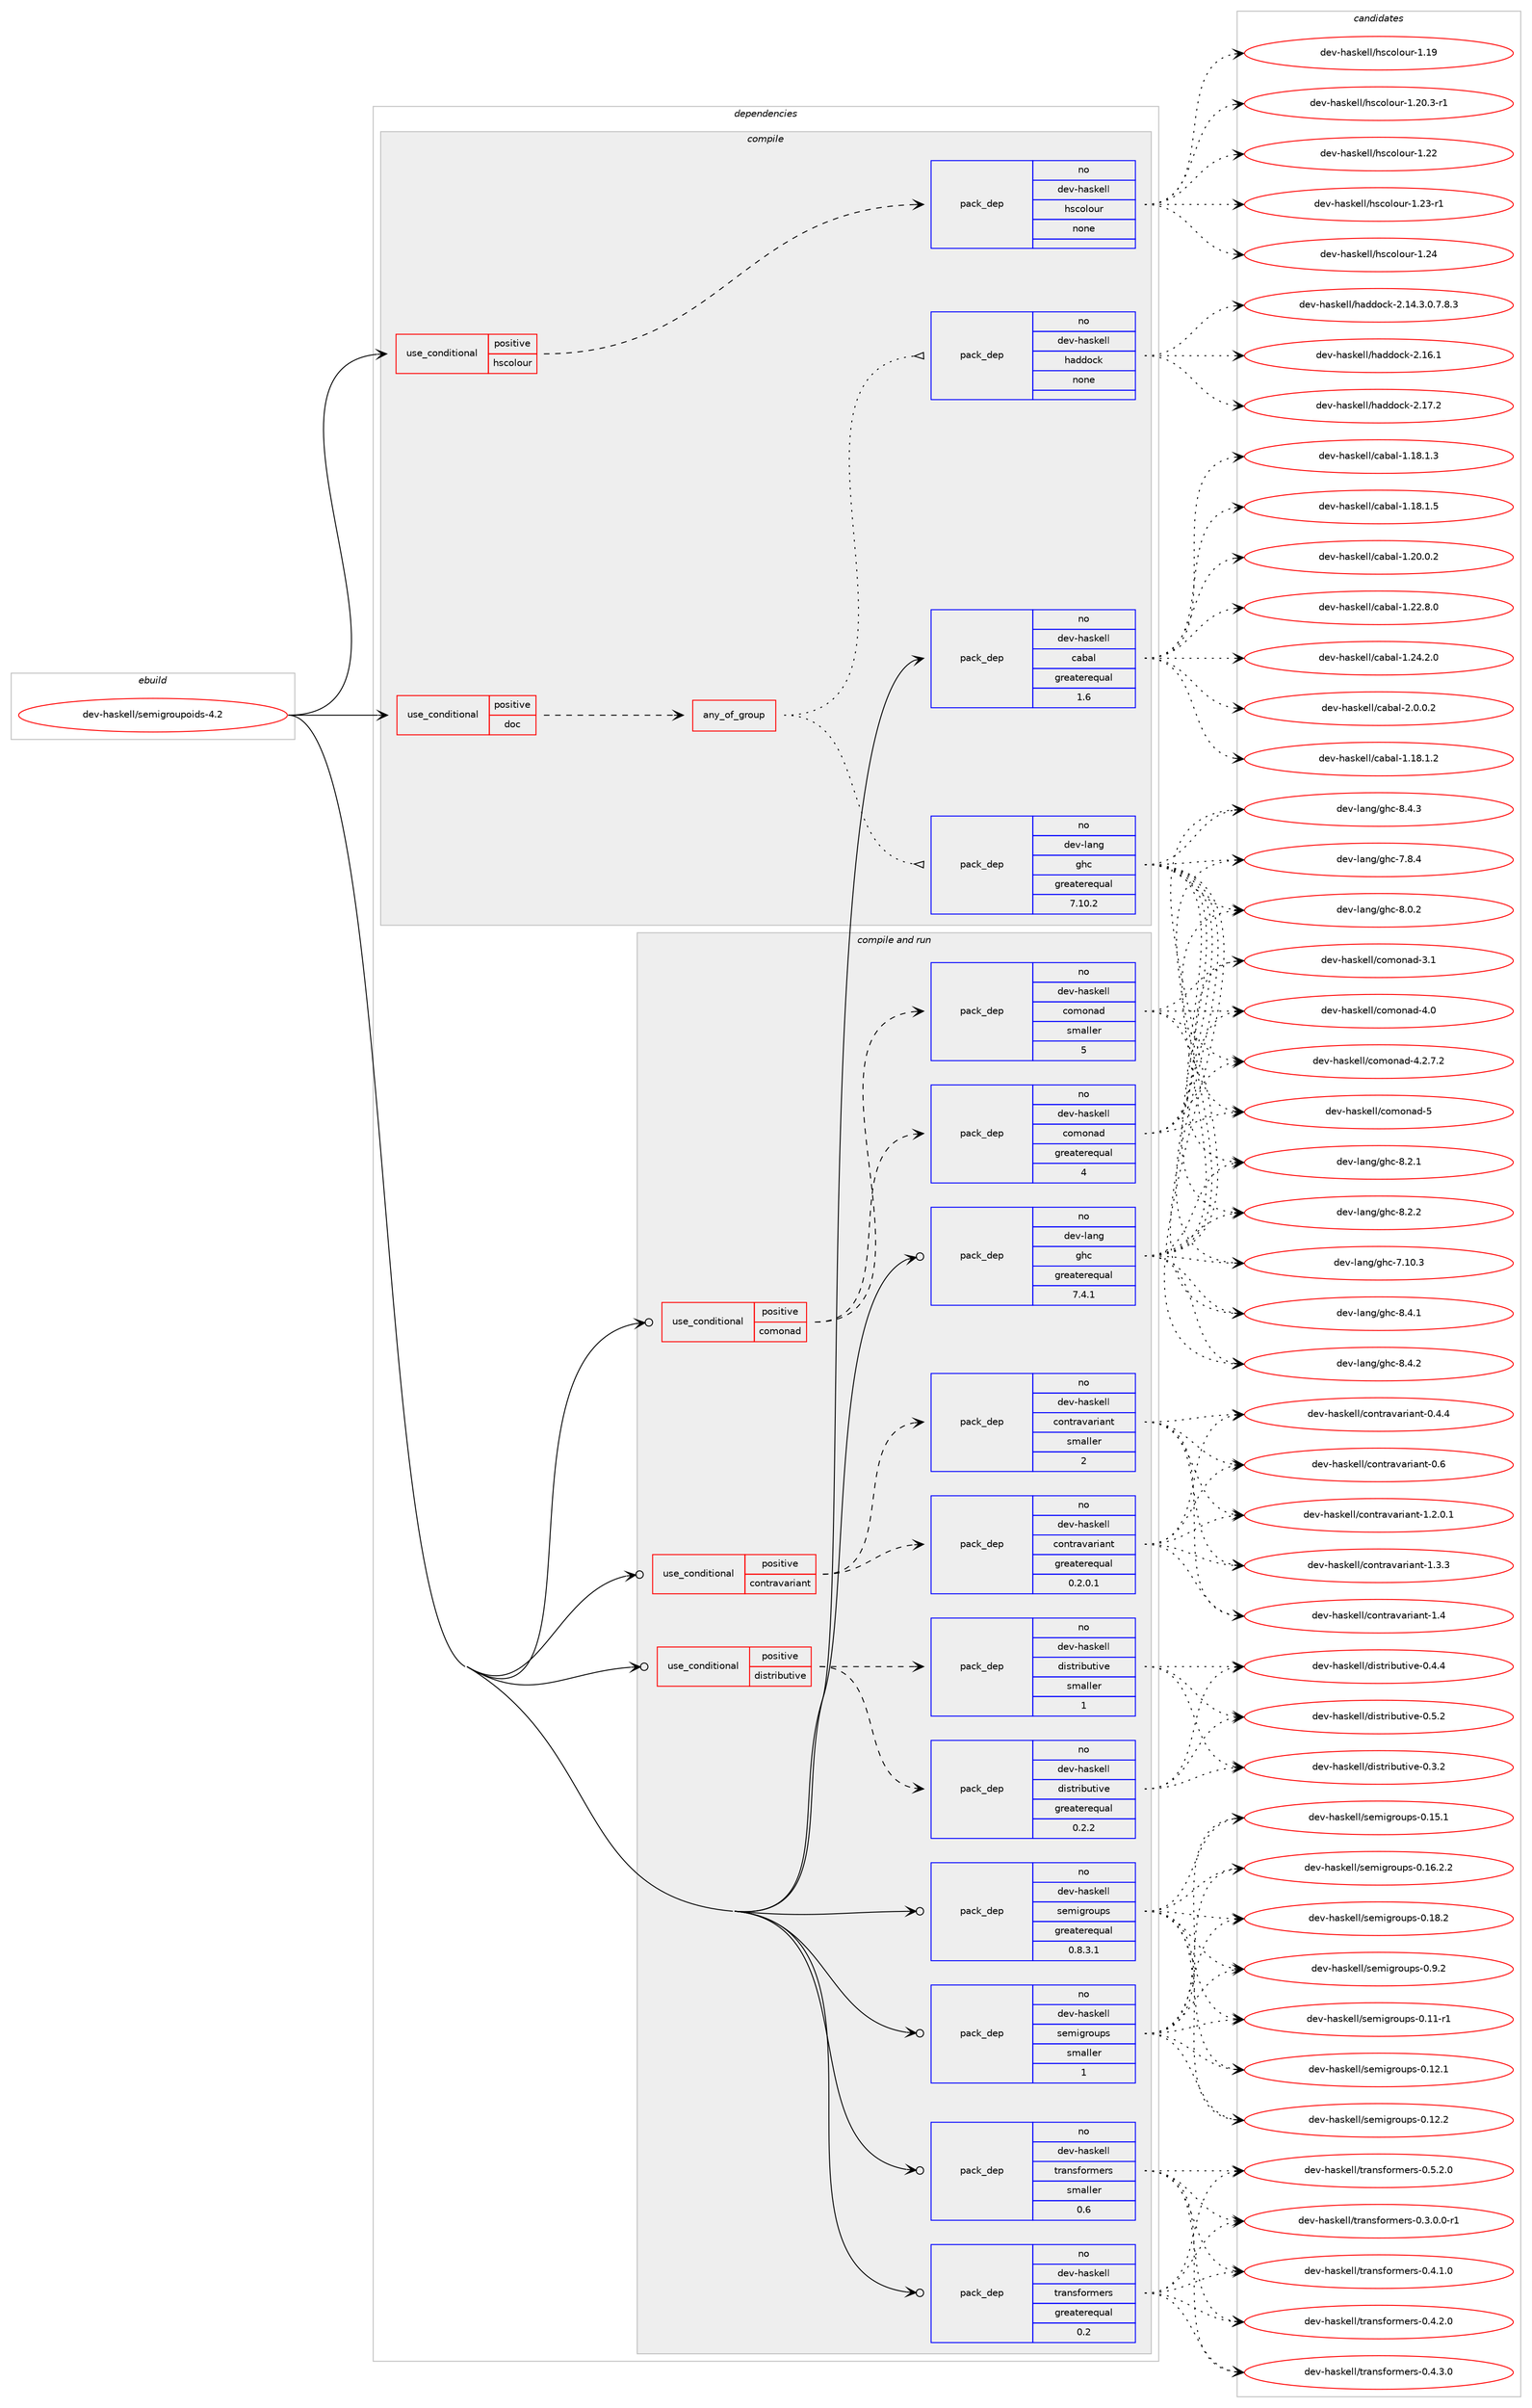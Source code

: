 digraph prolog {

# *************
# Graph options
# *************

newrank=true;
concentrate=true;
compound=true;
graph [rankdir=LR,fontname=Helvetica,fontsize=10,ranksep=1.5];#, ranksep=2.5, nodesep=0.2];
edge  [arrowhead=vee];
node  [fontname=Helvetica,fontsize=10];

# **********
# The ebuild
# **********

subgraph cluster_leftcol {
color=gray;
rank=same;
label=<<i>ebuild</i>>;
id [label="dev-haskell/semigroupoids-4.2", color=red, width=4, href="../dev-haskell/semigroupoids-4.2.svg"];
}

# ****************
# The dependencies
# ****************

subgraph cluster_midcol {
color=gray;
label=<<i>dependencies</i>>;
subgraph cluster_compile {
fillcolor="#eeeeee";
style=filled;
label=<<i>compile</i>>;
subgraph cond361302 {
dependency1343152 [label=<<TABLE BORDER="0" CELLBORDER="1" CELLSPACING="0" CELLPADDING="4"><TR><TD ROWSPAN="3" CELLPADDING="10">use_conditional</TD></TR><TR><TD>positive</TD></TR><TR><TD>doc</TD></TR></TABLE>>, shape=none, color=red];
subgraph any21494 {
dependency1343153 [label=<<TABLE BORDER="0" CELLBORDER="1" CELLSPACING="0" CELLPADDING="4"><TR><TD CELLPADDING="10">any_of_group</TD></TR></TABLE>>, shape=none, color=red];subgraph pack959804 {
dependency1343154 [label=<<TABLE BORDER="0" CELLBORDER="1" CELLSPACING="0" CELLPADDING="4" WIDTH="220"><TR><TD ROWSPAN="6" CELLPADDING="30">pack_dep</TD></TR><TR><TD WIDTH="110">no</TD></TR><TR><TD>dev-haskell</TD></TR><TR><TD>haddock</TD></TR><TR><TD>none</TD></TR><TR><TD></TD></TR></TABLE>>, shape=none, color=blue];
}
dependency1343153:e -> dependency1343154:w [weight=20,style="dotted",arrowhead="oinv"];
subgraph pack959805 {
dependency1343155 [label=<<TABLE BORDER="0" CELLBORDER="1" CELLSPACING="0" CELLPADDING="4" WIDTH="220"><TR><TD ROWSPAN="6" CELLPADDING="30">pack_dep</TD></TR><TR><TD WIDTH="110">no</TD></TR><TR><TD>dev-lang</TD></TR><TR><TD>ghc</TD></TR><TR><TD>greaterequal</TD></TR><TR><TD>7.10.2</TD></TR></TABLE>>, shape=none, color=blue];
}
dependency1343153:e -> dependency1343155:w [weight=20,style="dotted",arrowhead="oinv"];
}
dependency1343152:e -> dependency1343153:w [weight=20,style="dashed",arrowhead="vee"];
}
id:e -> dependency1343152:w [weight=20,style="solid",arrowhead="vee"];
subgraph cond361303 {
dependency1343156 [label=<<TABLE BORDER="0" CELLBORDER="1" CELLSPACING="0" CELLPADDING="4"><TR><TD ROWSPAN="3" CELLPADDING="10">use_conditional</TD></TR><TR><TD>positive</TD></TR><TR><TD>hscolour</TD></TR></TABLE>>, shape=none, color=red];
subgraph pack959806 {
dependency1343157 [label=<<TABLE BORDER="0" CELLBORDER="1" CELLSPACING="0" CELLPADDING="4" WIDTH="220"><TR><TD ROWSPAN="6" CELLPADDING="30">pack_dep</TD></TR><TR><TD WIDTH="110">no</TD></TR><TR><TD>dev-haskell</TD></TR><TR><TD>hscolour</TD></TR><TR><TD>none</TD></TR><TR><TD></TD></TR></TABLE>>, shape=none, color=blue];
}
dependency1343156:e -> dependency1343157:w [weight=20,style="dashed",arrowhead="vee"];
}
id:e -> dependency1343156:w [weight=20,style="solid",arrowhead="vee"];
subgraph pack959807 {
dependency1343158 [label=<<TABLE BORDER="0" CELLBORDER="1" CELLSPACING="0" CELLPADDING="4" WIDTH="220"><TR><TD ROWSPAN="6" CELLPADDING="30">pack_dep</TD></TR><TR><TD WIDTH="110">no</TD></TR><TR><TD>dev-haskell</TD></TR><TR><TD>cabal</TD></TR><TR><TD>greaterequal</TD></TR><TR><TD>1.6</TD></TR></TABLE>>, shape=none, color=blue];
}
id:e -> dependency1343158:w [weight=20,style="solid",arrowhead="vee"];
}
subgraph cluster_compileandrun {
fillcolor="#eeeeee";
style=filled;
label=<<i>compile and run</i>>;
subgraph cond361304 {
dependency1343159 [label=<<TABLE BORDER="0" CELLBORDER="1" CELLSPACING="0" CELLPADDING="4"><TR><TD ROWSPAN="3" CELLPADDING="10">use_conditional</TD></TR><TR><TD>positive</TD></TR><TR><TD>comonad</TD></TR></TABLE>>, shape=none, color=red];
subgraph pack959808 {
dependency1343160 [label=<<TABLE BORDER="0" CELLBORDER="1" CELLSPACING="0" CELLPADDING="4" WIDTH="220"><TR><TD ROWSPAN="6" CELLPADDING="30">pack_dep</TD></TR><TR><TD WIDTH="110">no</TD></TR><TR><TD>dev-haskell</TD></TR><TR><TD>comonad</TD></TR><TR><TD>greaterequal</TD></TR><TR><TD>4</TD></TR></TABLE>>, shape=none, color=blue];
}
dependency1343159:e -> dependency1343160:w [weight=20,style="dashed",arrowhead="vee"];
subgraph pack959809 {
dependency1343161 [label=<<TABLE BORDER="0" CELLBORDER="1" CELLSPACING="0" CELLPADDING="4" WIDTH="220"><TR><TD ROWSPAN="6" CELLPADDING="30">pack_dep</TD></TR><TR><TD WIDTH="110">no</TD></TR><TR><TD>dev-haskell</TD></TR><TR><TD>comonad</TD></TR><TR><TD>smaller</TD></TR><TR><TD>5</TD></TR></TABLE>>, shape=none, color=blue];
}
dependency1343159:e -> dependency1343161:w [weight=20,style="dashed",arrowhead="vee"];
}
id:e -> dependency1343159:w [weight=20,style="solid",arrowhead="odotvee"];
subgraph cond361305 {
dependency1343162 [label=<<TABLE BORDER="0" CELLBORDER="1" CELLSPACING="0" CELLPADDING="4"><TR><TD ROWSPAN="3" CELLPADDING="10">use_conditional</TD></TR><TR><TD>positive</TD></TR><TR><TD>contravariant</TD></TR></TABLE>>, shape=none, color=red];
subgraph pack959810 {
dependency1343163 [label=<<TABLE BORDER="0" CELLBORDER="1" CELLSPACING="0" CELLPADDING="4" WIDTH="220"><TR><TD ROWSPAN="6" CELLPADDING="30">pack_dep</TD></TR><TR><TD WIDTH="110">no</TD></TR><TR><TD>dev-haskell</TD></TR><TR><TD>contravariant</TD></TR><TR><TD>greaterequal</TD></TR><TR><TD>0.2.0.1</TD></TR></TABLE>>, shape=none, color=blue];
}
dependency1343162:e -> dependency1343163:w [weight=20,style="dashed",arrowhead="vee"];
subgraph pack959811 {
dependency1343164 [label=<<TABLE BORDER="0" CELLBORDER="1" CELLSPACING="0" CELLPADDING="4" WIDTH="220"><TR><TD ROWSPAN="6" CELLPADDING="30">pack_dep</TD></TR><TR><TD WIDTH="110">no</TD></TR><TR><TD>dev-haskell</TD></TR><TR><TD>contravariant</TD></TR><TR><TD>smaller</TD></TR><TR><TD>2</TD></TR></TABLE>>, shape=none, color=blue];
}
dependency1343162:e -> dependency1343164:w [weight=20,style="dashed",arrowhead="vee"];
}
id:e -> dependency1343162:w [weight=20,style="solid",arrowhead="odotvee"];
subgraph cond361306 {
dependency1343165 [label=<<TABLE BORDER="0" CELLBORDER="1" CELLSPACING="0" CELLPADDING="4"><TR><TD ROWSPAN="3" CELLPADDING="10">use_conditional</TD></TR><TR><TD>positive</TD></TR><TR><TD>distributive</TD></TR></TABLE>>, shape=none, color=red];
subgraph pack959812 {
dependency1343166 [label=<<TABLE BORDER="0" CELLBORDER="1" CELLSPACING="0" CELLPADDING="4" WIDTH="220"><TR><TD ROWSPAN="6" CELLPADDING="30">pack_dep</TD></TR><TR><TD WIDTH="110">no</TD></TR><TR><TD>dev-haskell</TD></TR><TR><TD>distributive</TD></TR><TR><TD>greaterequal</TD></TR><TR><TD>0.2.2</TD></TR></TABLE>>, shape=none, color=blue];
}
dependency1343165:e -> dependency1343166:w [weight=20,style="dashed",arrowhead="vee"];
subgraph pack959813 {
dependency1343167 [label=<<TABLE BORDER="0" CELLBORDER="1" CELLSPACING="0" CELLPADDING="4" WIDTH="220"><TR><TD ROWSPAN="6" CELLPADDING="30">pack_dep</TD></TR><TR><TD WIDTH="110">no</TD></TR><TR><TD>dev-haskell</TD></TR><TR><TD>distributive</TD></TR><TR><TD>smaller</TD></TR><TR><TD>1</TD></TR></TABLE>>, shape=none, color=blue];
}
dependency1343165:e -> dependency1343167:w [weight=20,style="dashed",arrowhead="vee"];
}
id:e -> dependency1343165:w [weight=20,style="solid",arrowhead="odotvee"];
subgraph pack959814 {
dependency1343168 [label=<<TABLE BORDER="0" CELLBORDER="1" CELLSPACING="0" CELLPADDING="4" WIDTH="220"><TR><TD ROWSPAN="6" CELLPADDING="30">pack_dep</TD></TR><TR><TD WIDTH="110">no</TD></TR><TR><TD>dev-haskell</TD></TR><TR><TD>semigroups</TD></TR><TR><TD>greaterequal</TD></TR><TR><TD>0.8.3.1</TD></TR></TABLE>>, shape=none, color=blue];
}
id:e -> dependency1343168:w [weight=20,style="solid",arrowhead="odotvee"];
subgraph pack959815 {
dependency1343169 [label=<<TABLE BORDER="0" CELLBORDER="1" CELLSPACING="0" CELLPADDING="4" WIDTH="220"><TR><TD ROWSPAN="6" CELLPADDING="30">pack_dep</TD></TR><TR><TD WIDTH="110">no</TD></TR><TR><TD>dev-haskell</TD></TR><TR><TD>semigroups</TD></TR><TR><TD>smaller</TD></TR><TR><TD>1</TD></TR></TABLE>>, shape=none, color=blue];
}
id:e -> dependency1343169:w [weight=20,style="solid",arrowhead="odotvee"];
subgraph pack959816 {
dependency1343170 [label=<<TABLE BORDER="0" CELLBORDER="1" CELLSPACING="0" CELLPADDING="4" WIDTH="220"><TR><TD ROWSPAN="6" CELLPADDING="30">pack_dep</TD></TR><TR><TD WIDTH="110">no</TD></TR><TR><TD>dev-haskell</TD></TR><TR><TD>transformers</TD></TR><TR><TD>greaterequal</TD></TR><TR><TD>0.2</TD></TR></TABLE>>, shape=none, color=blue];
}
id:e -> dependency1343170:w [weight=20,style="solid",arrowhead="odotvee"];
subgraph pack959817 {
dependency1343171 [label=<<TABLE BORDER="0" CELLBORDER="1" CELLSPACING="0" CELLPADDING="4" WIDTH="220"><TR><TD ROWSPAN="6" CELLPADDING="30">pack_dep</TD></TR><TR><TD WIDTH="110">no</TD></TR><TR><TD>dev-haskell</TD></TR><TR><TD>transformers</TD></TR><TR><TD>smaller</TD></TR><TR><TD>0.6</TD></TR></TABLE>>, shape=none, color=blue];
}
id:e -> dependency1343171:w [weight=20,style="solid",arrowhead="odotvee"];
subgraph pack959818 {
dependency1343172 [label=<<TABLE BORDER="0" CELLBORDER="1" CELLSPACING="0" CELLPADDING="4" WIDTH="220"><TR><TD ROWSPAN="6" CELLPADDING="30">pack_dep</TD></TR><TR><TD WIDTH="110">no</TD></TR><TR><TD>dev-lang</TD></TR><TR><TD>ghc</TD></TR><TR><TD>greaterequal</TD></TR><TR><TD>7.4.1</TD></TR></TABLE>>, shape=none, color=blue];
}
id:e -> dependency1343172:w [weight=20,style="solid",arrowhead="odotvee"];
}
subgraph cluster_run {
fillcolor="#eeeeee";
style=filled;
label=<<i>run</i>>;
}
}

# **************
# The candidates
# **************

subgraph cluster_choices {
rank=same;
color=gray;
label=<<i>candidates</i>>;

subgraph choice959804 {
color=black;
nodesep=1;
choice1001011184510497115107101108108471049710010011199107455046495246514648465546564651 [label="dev-haskell/haddock-2.14.3.0.7.8.3", color=red, width=4,href="../dev-haskell/haddock-2.14.3.0.7.8.3.svg"];
choice100101118451049711510710110810847104971001001119910745504649544649 [label="dev-haskell/haddock-2.16.1", color=red, width=4,href="../dev-haskell/haddock-2.16.1.svg"];
choice100101118451049711510710110810847104971001001119910745504649554650 [label="dev-haskell/haddock-2.17.2", color=red, width=4,href="../dev-haskell/haddock-2.17.2.svg"];
dependency1343154:e -> choice1001011184510497115107101108108471049710010011199107455046495246514648465546564651:w [style=dotted,weight="100"];
dependency1343154:e -> choice100101118451049711510710110810847104971001001119910745504649544649:w [style=dotted,weight="100"];
dependency1343154:e -> choice100101118451049711510710110810847104971001001119910745504649554650:w [style=dotted,weight="100"];
}
subgraph choice959805 {
color=black;
nodesep=1;
choice1001011184510897110103471031049945554649484651 [label="dev-lang/ghc-7.10.3", color=red, width=4,href="../dev-lang/ghc-7.10.3.svg"];
choice10010111845108971101034710310499455546564652 [label="dev-lang/ghc-7.8.4", color=red, width=4,href="../dev-lang/ghc-7.8.4.svg"];
choice10010111845108971101034710310499455646484650 [label="dev-lang/ghc-8.0.2", color=red, width=4,href="../dev-lang/ghc-8.0.2.svg"];
choice10010111845108971101034710310499455646504649 [label="dev-lang/ghc-8.2.1", color=red, width=4,href="../dev-lang/ghc-8.2.1.svg"];
choice10010111845108971101034710310499455646504650 [label="dev-lang/ghc-8.2.2", color=red, width=4,href="../dev-lang/ghc-8.2.2.svg"];
choice10010111845108971101034710310499455646524649 [label="dev-lang/ghc-8.4.1", color=red, width=4,href="../dev-lang/ghc-8.4.1.svg"];
choice10010111845108971101034710310499455646524650 [label="dev-lang/ghc-8.4.2", color=red, width=4,href="../dev-lang/ghc-8.4.2.svg"];
choice10010111845108971101034710310499455646524651 [label="dev-lang/ghc-8.4.3", color=red, width=4,href="../dev-lang/ghc-8.4.3.svg"];
dependency1343155:e -> choice1001011184510897110103471031049945554649484651:w [style=dotted,weight="100"];
dependency1343155:e -> choice10010111845108971101034710310499455546564652:w [style=dotted,weight="100"];
dependency1343155:e -> choice10010111845108971101034710310499455646484650:w [style=dotted,weight="100"];
dependency1343155:e -> choice10010111845108971101034710310499455646504649:w [style=dotted,weight="100"];
dependency1343155:e -> choice10010111845108971101034710310499455646504650:w [style=dotted,weight="100"];
dependency1343155:e -> choice10010111845108971101034710310499455646524649:w [style=dotted,weight="100"];
dependency1343155:e -> choice10010111845108971101034710310499455646524650:w [style=dotted,weight="100"];
dependency1343155:e -> choice10010111845108971101034710310499455646524651:w [style=dotted,weight="100"];
}
subgraph choice959806 {
color=black;
nodesep=1;
choice100101118451049711510710110810847104115991111081111171144549464957 [label="dev-haskell/hscolour-1.19", color=red, width=4,href="../dev-haskell/hscolour-1.19.svg"];
choice10010111845104971151071011081084710411599111108111117114454946504846514511449 [label="dev-haskell/hscolour-1.20.3-r1", color=red, width=4,href="../dev-haskell/hscolour-1.20.3-r1.svg"];
choice100101118451049711510710110810847104115991111081111171144549465050 [label="dev-haskell/hscolour-1.22", color=red, width=4,href="../dev-haskell/hscolour-1.22.svg"];
choice1001011184510497115107101108108471041159911110811111711445494650514511449 [label="dev-haskell/hscolour-1.23-r1", color=red, width=4,href="../dev-haskell/hscolour-1.23-r1.svg"];
choice100101118451049711510710110810847104115991111081111171144549465052 [label="dev-haskell/hscolour-1.24", color=red, width=4,href="../dev-haskell/hscolour-1.24.svg"];
dependency1343157:e -> choice100101118451049711510710110810847104115991111081111171144549464957:w [style=dotted,weight="100"];
dependency1343157:e -> choice10010111845104971151071011081084710411599111108111117114454946504846514511449:w [style=dotted,weight="100"];
dependency1343157:e -> choice100101118451049711510710110810847104115991111081111171144549465050:w [style=dotted,weight="100"];
dependency1343157:e -> choice1001011184510497115107101108108471041159911110811111711445494650514511449:w [style=dotted,weight="100"];
dependency1343157:e -> choice100101118451049711510710110810847104115991111081111171144549465052:w [style=dotted,weight="100"];
}
subgraph choice959807 {
color=black;
nodesep=1;
choice10010111845104971151071011081084799979897108454946495646494650 [label="dev-haskell/cabal-1.18.1.2", color=red, width=4,href="../dev-haskell/cabal-1.18.1.2.svg"];
choice10010111845104971151071011081084799979897108454946495646494651 [label="dev-haskell/cabal-1.18.1.3", color=red, width=4,href="../dev-haskell/cabal-1.18.1.3.svg"];
choice10010111845104971151071011081084799979897108454946495646494653 [label="dev-haskell/cabal-1.18.1.5", color=red, width=4,href="../dev-haskell/cabal-1.18.1.5.svg"];
choice10010111845104971151071011081084799979897108454946504846484650 [label="dev-haskell/cabal-1.20.0.2", color=red, width=4,href="../dev-haskell/cabal-1.20.0.2.svg"];
choice10010111845104971151071011081084799979897108454946505046564648 [label="dev-haskell/cabal-1.22.8.0", color=red, width=4,href="../dev-haskell/cabal-1.22.8.0.svg"];
choice10010111845104971151071011081084799979897108454946505246504648 [label="dev-haskell/cabal-1.24.2.0", color=red, width=4,href="../dev-haskell/cabal-1.24.2.0.svg"];
choice100101118451049711510710110810847999798971084550464846484650 [label="dev-haskell/cabal-2.0.0.2", color=red, width=4,href="../dev-haskell/cabal-2.0.0.2.svg"];
dependency1343158:e -> choice10010111845104971151071011081084799979897108454946495646494650:w [style=dotted,weight="100"];
dependency1343158:e -> choice10010111845104971151071011081084799979897108454946495646494651:w [style=dotted,weight="100"];
dependency1343158:e -> choice10010111845104971151071011081084799979897108454946495646494653:w [style=dotted,weight="100"];
dependency1343158:e -> choice10010111845104971151071011081084799979897108454946504846484650:w [style=dotted,weight="100"];
dependency1343158:e -> choice10010111845104971151071011081084799979897108454946505046564648:w [style=dotted,weight="100"];
dependency1343158:e -> choice10010111845104971151071011081084799979897108454946505246504648:w [style=dotted,weight="100"];
dependency1343158:e -> choice100101118451049711510710110810847999798971084550464846484650:w [style=dotted,weight="100"];
}
subgraph choice959808 {
color=black;
nodesep=1;
choice100101118451049711510710110810847991111091111109710045514649 [label="dev-haskell/comonad-3.1", color=red, width=4,href="../dev-haskell/comonad-3.1.svg"];
choice100101118451049711510710110810847991111091111109710045524648 [label="dev-haskell/comonad-4.0", color=red, width=4,href="../dev-haskell/comonad-4.0.svg"];
choice10010111845104971151071011081084799111109111110971004552465046554650 [label="dev-haskell/comonad-4.2.7.2", color=red, width=4,href="../dev-haskell/comonad-4.2.7.2.svg"];
choice10010111845104971151071011081084799111109111110971004553 [label="dev-haskell/comonad-5", color=red, width=4,href="../dev-haskell/comonad-5.svg"];
dependency1343160:e -> choice100101118451049711510710110810847991111091111109710045514649:w [style=dotted,weight="100"];
dependency1343160:e -> choice100101118451049711510710110810847991111091111109710045524648:w [style=dotted,weight="100"];
dependency1343160:e -> choice10010111845104971151071011081084799111109111110971004552465046554650:w [style=dotted,weight="100"];
dependency1343160:e -> choice10010111845104971151071011081084799111109111110971004553:w [style=dotted,weight="100"];
}
subgraph choice959809 {
color=black;
nodesep=1;
choice100101118451049711510710110810847991111091111109710045514649 [label="dev-haskell/comonad-3.1", color=red, width=4,href="../dev-haskell/comonad-3.1.svg"];
choice100101118451049711510710110810847991111091111109710045524648 [label="dev-haskell/comonad-4.0", color=red, width=4,href="../dev-haskell/comonad-4.0.svg"];
choice10010111845104971151071011081084799111109111110971004552465046554650 [label="dev-haskell/comonad-4.2.7.2", color=red, width=4,href="../dev-haskell/comonad-4.2.7.2.svg"];
choice10010111845104971151071011081084799111109111110971004553 [label="dev-haskell/comonad-5", color=red, width=4,href="../dev-haskell/comonad-5.svg"];
dependency1343161:e -> choice100101118451049711510710110810847991111091111109710045514649:w [style=dotted,weight="100"];
dependency1343161:e -> choice100101118451049711510710110810847991111091111109710045524648:w [style=dotted,weight="100"];
dependency1343161:e -> choice10010111845104971151071011081084799111109111110971004552465046554650:w [style=dotted,weight="100"];
dependency1343161:e -> choice10010111845104971151071011081084799111109111110971004553:w [style=dotted,weight="100"];
}
subgraph choice959810 {
color=black;
nodesep=1;
choice10010111845104971151071011081084799111110116114971189711410597110116454846524652 [label="dev-haskell/contravariant-0.4.4", color=red, width=4,href="../dev-haskell/contravariant-0.4.4.svg"];
choice1001011184510497115107101108108479911111011611497118971141059711011645484654 [label="dev-haskell/contravariant-0.6", color=red, width=4,href="../dev-haskell/contravariant-0.6.svg"];
choice100101118451049711510710110810847991111101161149711897114105971101164549465046484649 [label="dev-haskell/contravariant-1.2.0.1", color=red, width=4,href="../dev-haskell/contravariant-1.2.0.1.svg"];
choice10010111845104971151071011081084799111110116114971189711410597110116454946514651 [label="dev-haskell/contravariant-1.3.3", color=red, width=4,href="../dev-haskell/contravariant-1.3.3.svg"];
choice1001011184510497115107101108108479911111011611497118971141059711011645494652 [label="dev-haskell/contravariant-1.4", color=red, width=4,href="../dev-haskell/contravariant-1.4.svg"];
dependency1343163:e -> choice10010111845104971151071011081084799111110116114971189711410597110116454846524652:w [style=dotted,weight="100"];
dependency1343163:e -> choice1001011184510497115107101108108479911111011611497118971141059711011645484654:w [style=dotted,weight="100"];
dependency1343163:e -> choice100101118451049711510710110810847991111101161149711897114105971101164549465046484649:w [style=dotted,weight="100"];
dependency1343163:e -> choice10010111845104971151071011081084799111110116114971189711410597110116454946514651:w [style=dotted,weight="100"];
dependency1343163:e -> choice1001011184510497115107101108108479911111011611497118971141059711011645494652:w [style=dotted,weight="100"];
}
subgraph choice959811 {
color=black;
nodesep=1;
choice10010111845104971151071011081084799111110116114971189711410597110116454846524652 [label="dev-haskell/contravariant-0.4.4", color=red, width=4,href="../dev-haskell/contravariant-0.4.4.svg"];
choice1001011184510497115107101108108479911111011611497118971141059711011645484654 [label="dev-haskell/contravariant-0.6", color=red, width=4,href="../dev-haskell/contravariant-0.6.svg"];
choice100101118451049711510710110810847991111101161149711897114105971101164549465046484649 [label="dev-haskell/contravariant-1.2.0.1", color=red, width=4,href="../dev-haskell/contravariant-1.2.0.1.svg"];
choice10010111845104971151071011081084799111110116114971189711410597110116454946514651 [label="dev-haskell/contravariant-1.3.3", color=red, width=4,href="../dev-haskell/contravariant-1.3.3.svg"];
choice1001011184510497115107101108108479911111011611497118971141059711011645494652 [label="dev-haskell/contravariant-1.4", color=red, width=4,href="../dev-haskell/contravariant-1.4.svg"];
dependency1343164:e -> choice10010111845104971151071011081084799111110116114971189711410597110116454846524652:w [style=dotted,weight="100"];
dependency1343164:e -> choice1001011184510497115107101108108479911111011611497118971141059711011645484654:w [style=dotted,weight="100"];
dependency1343164:e -> choice100101118451049711510710110810847991111101161149711897114105971101164549465046484649:w [style=dotted,weight="100"];
dependency1343164:e -> choice10010111845104971151071011081084799111110116114971189711410597110116454946514651:w [style=dotted,weight="100"];
dependency1343164:e -> choice1001011184510497115107101108108479911111011611497118971141059711011645494652:w [style=dotted,weight="100"];
}
subgraph choice959812 {
color=black;
nodesep=1;
choice10010111845104971151071011081084710010511511611410598117116105118101454846514650 [label="dev-haskell/distributive-0.3.2", color=red, width=4,href="../dev-haskell/distributive-0.3.2.svg"];
choice10010111845104971151071011081084710010511511611410598117116105118101454846524652 [label="dev-haskell/distributive-0.4.4", color=red, width=4,href="../dev-haskell/distributive-0.4.4.svg"];
choice10010111845104971151071011081084710010511511611410598117116105118101454846534650 [label="dev-haskell/distributive-0.5.2", color=red, width=4,href="../dev-haskell/distributive-0.5.2.svg"];
dependency1343166:e -> choice10010111845104971151071011081084710010511511611410598117116105118101454846514650:w [style=dotted,weight="100"];
dependency1343166:e -> choice10010111845104971151071011081084710010511511611410598117116105118101454846524652:w [style=dotted,weight="100"];
dependency1343166:e -> choice10010111845104971151071011081084710010511511611410598117116105118101454846534650:w [style=dotted,weight="100"];
}
subgraph choice959813 {
color=black;
nodesep=1;
choice10010111845104971151071011081084710010511511611410598117116105118101454846514650 [label="dev-haskell/distributive-0.3.2", color=red, width=4,href="../dev-haskell/distributive-0.3.2.svg"];
choice10010111845104971151071011081084710010511511611410598117116105118101454846524652 [label="dev-haskell/distributive-0.4.4", color=red, width=4,href="../dev-haskell/distributive-0.4.4.svg"];
choice10010111845104971151071011081084710010511511611410598117116105118101454846534650 [label="dev-haskell/distributive-0.5.2", color=red, width=4,href="../dev-haskell/distributive-0.5.2.svg"];
dependency1343167:e -> choice10010111845104971151071011081084710010511511611410598117116105118101454846514650:w [style=dotted,weight="100"];
dependency1343167:e -> choice10010111845104971151071011081084710010511511611410598117116105118101454846524652:w [style=dotted,weight="100"];
dependency1343167:e -> choice10010111845104971151071011081084710010511511611410598117116105118101454846534650:w [style=dotted,weight="100"];
}
subgraph choice959814 {
color=black;
nodesep=1;
choice10010111845104971151071011081084711510110910510311411111711211545484649494511449 [label="dev-haskell/semigroups-0.11-r1", color=red, width=4,href="../dev-haskell/semigroups-0.11-r1.svg"];
choice10010111845104971151071011081084711510110910510311411111711211545484649504649 [label="dev-haskell/semigroups-0.12.1", color=red, width=4,href="../dev-haskell/semigroups-0.12.1.svg"];
choice10010111845104971151071011081084711510110910510311411111711211545484649504650 [label="dev-haskell/semigroups-0.12.2", color=red, width=4,href="../dev-haskell/semigroups-0.12.2.svg"];
choice10010111845104971151071011081084711510110910510311411111711211545484649534649 [label="dev-haskell/semigroups-0.15.1", color=red, width=4,href="../dev-haskell/semigroups-0.15.1.svg"];
choice100101118451049711510710110810847115101109105103114111117112115454846495446504650 [label="dev-haskell/semigroups-0.16.2.2", color=red, width=4,href="../dev-haskell/semigroups-0.16.2.2.svg"];
choice10010111845104971151071011081084711510110910510311411111711211545484649564650 [label="dev-haskell/semigroups-0.18.2", color=red, width=4,href="../dev-haskell/semigroups-0.18.2.svg"];
choice100101118451049711510710110810847115101109105103114111117112115454846574650 [label="dev-haskell/semigroups-0.9.2", color=red, width=4,href="../dev-haskell/semigroups-0.9.2.svg"];
dependency1343168:e -> choice10010111845104971151071011081084711510110910510311411111711211545484649494511449:w [style=dotted,weight="100"];
dependency1343168:e -> choice10010111845104971151071011081084711510110910510311411111711211545484649504649:w [style=dotted,weight="100"];
dependency1343168:e -> choice10010111845104971151071011081084711510110910510311411111711211545484649504650:w [style=dotted,weight="100"];
dependency1343168:e -> choice10010111845104971151071011081084711510110910510311411111711211545484649534649:w [style=dotted,weight="100"];
dependency1343168:e -> choice100101118451049711510710110810847115101109105103114111117112115454846495446504650:w [style=dotted,weight="100"];
dependency1343168:e -> choice10010111845104971151071011081084711510110910510311411111711211545484649564650:w [style=dotted,weight="100"];
dependency1343168:e -> choice100101118451049711510710110810847115101109105103114111117112115454846574650:w [style=dotted,weight="100"];
}
subgraph choice959815 {
color=black;
nodesep=1;
choice10010111845104971151071011081084711510110910510311411111711211545484649494511449 [label="dev-haskell/semigroups-0.11-r1", color=red, width=4,href="../dev-haskell/semigroups-0.11-r1.svg"];
choice10010111845104971151071011081084711510110910510311411111711211545484649504649 [label="dev-haskell/semigroups-0.12.1", color=red, width=4,href="../dev-haskell/semigroups-0.12.1.svg"];
choice10010111845104971151071011081084711510110910510311411111711211545484649504650 [label="dev-haskell/semigroups-0.12.2", color=red, width=4,href="../dev-haskell/semigroups-0.12.2.svg"];
choice10010111845104971151071011081084711510110910510311411111711211545484649534649 [label="dev-haskell/semigroups-0.15.1", color=red, width=4,href="../dev-haskell/semigroups-0.15.1.svg"];
choice100101118451049711510710110810847115101109105103114111117112115454846495446504650 [label="dev-haskell/semigroups-0.16.2.2", color=red, width=4,href="../dev-haskell/semigroups-0.16.2.2.svg"];
choice10010111845104971151071011081084711510110910510311411111711211545484649564650 [label="dev-haskell/semigroups-0.18.2", color=red, width=4,href="../dev-haskell/semigroups-0.18.2.svg"];
choice100101118451049711510710110810847115101109105103114111117112115454846574650 [label="dev-haskell/semigroups-0.9.2", color=red, width=4,href="../dev-haskell/semigroups-0.9.2.svg"];
dependency1343169:e -> choice10010111845104971151071011081084711510110910510311411111711211545484649494511449:w [style=dotted,weight="100"];
dependency1343169:e -> choice10010111845104971151071011081084711510110910510311411111711211545484649504649:w [style=dotted,weight="100"];
dependency1343169:e -> choice10010111845104971151071011081084711510110910510311411111711211545484649504650:w [style=dotted,weight="100"];
dependency1343169:e -> choice10010111845104971151071011081084711510110910510311411111711211545484649534649:w [style=dotted,weight="100"];
dependency1343169:e -> choice100101118451049711510710110810847115101109105103114111117112115454846495446504650:w [style=dotted,weight="100"];
dependency1343169:e -> choice10010111845104971151071011081084711510110910510311411111711211545484649564650:w [style=dotted,weight="100"];
dependency1343169:e -> choice100101118451049711510710110810847115101109105103114111117112115454846574650:w [style=dotted,weight="100"];
}
subgraph choice959816 {
color=black;
nodesep=1;
choice1001011184510497115107101108108471161149711011510211111410910111411545484651464846484511449 [label="dev-haskell/transformers-0.3.0.0-r1", color=red, width=4,href="../dev-haskell/transformers-0.3.0.0-r1.svg"];
choice100101118451049711510710110810847116114971101151021111141091011141154548465246494648 [label="dev-haskell/transformers-0.4.1.0", color=red, width=4,href="../dev-haskell/transformers-0.4.1.0.svg"];
choice100101118451049711510710110810847116114971101151021111141091011141154548465246504648 [label="dev-haskell/transformers-0.4.2.0", color=red, width=4,href="../dev-haskell/transformers-0.4.2.0.svg"];
choice100101118451049711510710110810847116114971101151021111141091011141154548465246514648 [label="dev-haskell/transformers-0.4.3.0", color=red, width=4,href="../dev-haskell/transformers-0.4.3.0.svg"];
choice100101118451049711510710110810847116114971101151021111141091011141154548465346504648 [label="dev-haskell/transformers-0.5.2.0", color=red, width=4,href="../dev-haskell/transformers-0.5.2.0.svg"];
dependency1343170:e -> choice1001011184510497115107101108108471161149711011510211111410910111411545484651464846484511449:w [style=dotted,weight="100"];
dependency1343170:e -> choice100101118451049711510710110810847116114971101151021111141091011141154548465246494648:w [style=dotted,weight="100"];
dependency1343170:e -> choice100101118451049711510710110810847116114971101151021111141091011141154548465246504648:w [style=dotted,weight="100"];
dependency1343170:e -> choice100101118451049711510710110810847116114971101151021111141091011141154548465246514648:w [style=dotted,weight="100"];
dependency1343170:e -> choice100101118451049711510710110810847116114971101151021111141091011141154548465346504648:w [style=dotted,weight="100"];
}
subgraph choice959817 {
color=black;
nodesep=1;
choice1001011184510497115107101108108471161149711011510211111410910111411545484651464846484511449 [label="dev-haskell/transformers-0.3.0.0-r1", color=red, width=4,href="../dev-haskell/transformers-0.3.0.0-r1.svg"];
choice100101118451049711510710110810847116114971101151021111141091011141154548465246494648 [label="dev-haskell/transformers-0.4.1.0", color=red, width=4,href="../dev-haskell/transformers-0.4.1.0.svg"];
choice100101118451049711510710110810847116114971101151021111141091011141154548465246504648 [label="dev-haskell/transformers-0.4.2.0", color=red, width=4,href="../dev-haskell/transformers-0.4.2.0.svg"];
choice100101118451049711510710110810847116114971101151021111141091011141154548465246514648 [label="dev-haskell/transformers-0.4.3.0", color=red, width=4,href="../dev-haskell/transformers-0.4.3.0.svg"];
choice100101118451049711510710110810847116114971101151021111141091011141154548465346504648 [label="dev-haskell/transformers-0.5.2.0", color=red, width=4,href="../dev-haskell/transformers-0.5.2.0.svg"];
dependency1343171:e -> choice1001011184510497115107101108108471161149711011510211111410910111411545484651464846484511449:w [style=dotted,weight="100"];
dependency1343171:e -> choice100101118451049711510710110810847116114971101151021111141091011141154548465246494648:w [style=dotted,weight="100"];
dependency1343171:e -> choice100101118451049711510710110810847116114971101151021111141091011141154548465246504648:w [style=dotted,weight="100"];
dependency1343171:e -> choice100101118451049711510710110810847116114971101151021111141091011141154548465246514648:w [style=dotted,weight="100"];
dependency1343171:e -> choice100101118451049711510710110810847116114971101151021111141091011141154548465346504648:w [style=dotted,weight="100"];
}
subgraph choice959818 {
color=black;
nodesep=1;
choice1001011184510897110103471031049945554649484651 [label="dev-lang/ghc-7.10.3", color=red, width=4,href="../dev-lang/ghc-7.10.3.svg"];
choice10010111845108971101034710310499455546564652 [label="dev-lang/ghc-7.8.4", color=red, width=4,href="../dev-lang/ghc-7.8.4.svg"];
choice10010111845108971101034710310499455646484650 [label="dev-lang/ghc-8.0.2", color=red, width=4,href="../dev-lang/ghc-8.0.2.svg"];
choice10010111845108971101034710310499455646504649 [label="dev-lang/ghc-8.2.1", color=red, width=4,href="../dev-lang/ghc-8.2.1.svg"];
choice10010111845108971101034710310499455646504650 [label="dev-lang/ghc-8.2.2", color=red, width=4,href="../dev-lang/ghc-8.2.2.svg"];
choice10010111845108971101034710310499455646524649 [label="dev-lang/ghc-8.4.1", color=red, width=4,href="../dev-lang/ghc-8.4.1.svg"];
choice10010111845108971101034710310499455646524650 [label="dev-lang/ghc-8.4.2", color=red, width=4,href="../dev-lang/ghc-8.4.2.svg"];
choice10010111845108971101034710310499455646524651 [label="dev-lang/ghc-8.4.3", color=red, width=4,href="../dev-lang/ghc-8.4.3.svg"];
dependency1343172:e -> choice1001011184510897110103471031049945554649484651:w [style=dotted,weight="100"];
dependency1343172:e -> choice10010111845108971101034710310499455546564652:w [style=dotted,weight="100"];
dependency1343172:e -> choice10010111845108971101034710310499455646484650:w [style=dotted,weight="100"];
dependency1343172:e -> choice10010111845108971101034710310499455646504649:w [style=dotted,weight="100"];
dependency1343172:e -> choice10010111845108971101034710310499455646504650:w [style=dotted,weight="100"];
dependency1343172:e -> choice10010111845108971101034710310499455646524649:w [style=dotted,weight="100"];
dependency1343172:e -> choice10010111845108971101034710310499455646524650:w [style=dotted,weight="100"];
dependency1343172:e -> choice10010111845108971101034710310499455646524651:w [style=dotted,weight="100"];
}
}

}
